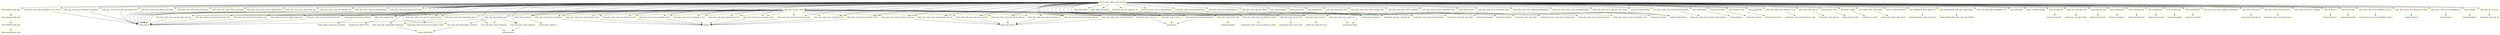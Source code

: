 digraph G {
  "INTF-IF_APS_COM_CSCN_ACCESS" [shape=box,color=yellow];
  "TTYP-/BOBF/T_FRW_KEY" [shape=box,color=yellow,URL="./TTYP_%23BOBF%23T_FRW_KEY.html"];
  "TABL-/BOBF/S_FRW_KEY" [shape=box,color=yellow,URL="./TABL_%23BOBF%23S_FRW_KEY.html"];
  "DTEL-/BOBF/CONF_KEY" [shape=box,color=yellow,URL="./DTEL_%23BOBF%23CONF_KEY.html"];
  "DOMA-/BOBF/CONF_KEY" [shape=box,color=yellow,URL="./DOMA_%23BOBF%23CONF_KEY.html"];
  "TABL-APS_COM_W_CSCN" [shape=box,color=yellow,URL="./TABL_APS_COM_W_CSCN.html"];
  "DTEL-APS_COM_CSCN_MONITOR_BY_HC" [shape=box,color=yellow,URL="./DTEL_APS_COM_CSCN_MONITOR_BY_HC.html"];
  "DOMA-XFELD" [shape=box,color=yellow,URL="./DOMA_XFELD.html"];
  "DTEL-ABAP_LANGUAGE_VERSION" [shape=box,color=yellow,URL="./DTEL_ABAP_LANGUAGE_VERSION.html"];
  "DOMA-ABAP_LANGUAGE_VERSION" [shape=box,color=yellow,URL="./DOMA_ABAP_LANGUAGE_VERSION.html"];
  "TABL-APS_IAM_ADMIN_DATA" [shape=box,color=yellow,URL="./TABL_APS_IAM_ADMIN_DATA.html"];
  "DTEL-APS_IAM_TIMESTAMP_CHANGED" [shape=box,color=yellow,URL="./DTEL_APS_IAM_TIMESTAMP_CHANGED.html"];
  "DOMA-TZNTSTMPS" [shape=box,color=yellow,URL="./DOMA_TZNTSTMPS.html"];
  "DTEL-APS_IAM_USER_CHANGED" [shape=box,color=yellow,URL="./DTEL_APS_IAM_USER_CHANGED.html"];
  "DOMA-BNAME" [shape=box,color=yellow,URL="./DOMA_BNAME.html"];
  "DTEL-APS_IAM_TIMESTAMP_CREATED" [shape=box,color=yellow,URL="./DTEL_APS_IAM_TIMESTAMP_CREATED.html"];
  "DTEL-APS_IAM_USER_CREATED" [shape=box,color=yellow,URL="./DTEL_APS_IAM_USER_CREATED.html"];
  "DTEL-APS_COM_CSCN_ALLOW_CREA_BY_KEY" [shape=box,color=yellow,URL="./DTEL_APS_COM_CSCN_ALLOW_CREA_BY_KEY.html"];
  "DTEL-APS_COM_CSCN_OB_OAUTH_ADV_CFG" [shape=box,color=yellow,URL="./DTEL_APS_COM_CSCN_OB_OAUTH_ADV_CFG.html"];
  "DTEL-APS_COM_CSCN_OB_OA_MULTI_CFG" [shape=box,color=yellow,URL="./DTEL_APS_COM_CSCN_OB_OA_MULTI_CFG.html"];
  "DTEL-OA2C_GRANTTYPE" [shape=box,color=yellow,URL="./DTEL_OA2C_GRANTTYPE.html"];
  "DOMA-OA2C_GRANTTYPE" [shape=box,color=yellow,URL="./DOMA_OA2C_GRANTTYPE.html"];
  "DTEL-APS_COM_CSCN_OAUTH_TARGET_PATH" [shape=box,color=yellow,URL="./DTEL_APS_COM_CSCN_OAUTH_TARGET_PATH.html"];
  "DOMA-APS_COM_CSCN_OAUTH_TARGET_PATH" [shape=box,color=yellow,URL="./DOMA_APS_COM_CSCN_OAUTH_TARGET_PATH.html"];
  "DTEL-OA2C_PROFILE" [shape=box,color=yellow,URL="./DTEL_OA2C_PROFILE.html"];
  "DOMA-OA2C_PROFILE" [shape=box,color=yellow,URL="./DOMA_OA2C_PROFILE.html"];
  "DTEL-APS_COM_CSCN_OB_OAUTH2_AUTH" [shape=box,color=yellow,URL="./DTEL_APS_COM_CSCN_OB_OAUTH2_AUTH.html"];
  "DOMA-X" [shape=box,color=yellow,URL="./DOMA_X.html"];
  "DTEL-APS_COM_CSCN_OB_OAUTH1_AUTH" [shape=box,color=yellow,URL="./DTEL_APS_COM_CSCN_OB_OAUTH1_AUTH.html"];
  "DTEL-APS_COM_CSCN_OB_X509_AUTH" [shape=box,color=yellow,URL="./DTEL_APS_COM_CSCN_OB_X509_AUTH.html"];
  "DTEL-APS_COM_CSCN_OB_BASIC_AUTH" [shape=box,color=yellow,URL="./DTEL_APS_COM_CSCN_OB_BASIC_AUTH.html"];
  "DTEL-APS_COM_CSCN_OB_NONE_AUTH" [shape=box,color=yellow,URL="./DTEL_APS_COM_CSCN_OB_NONE_AUTH.html"];
  "DTEL-APS_COM_CSCN_OB_ENCRYPT_PSE_ID" [shape=box,color=yellow,URL="./DTEL_APS_COM_CSCN_OB_ENCRYPT_PSE_ID.html"];
  "DOMA-SSF_PSE_ID" [shape=box,color=yellow,URL="./DOMA_SSF_PSE_ID.html"];
  "DTEL-APS_COM_CSCN_OB_SIGN_PSE_ID" [shape=box,color=yellow,URL="./DTEL_APS_COM_CSCN_OB_SIGN_PSE_ID.html"];
  "DTEL-APS_COM_CSCN_OB_TRUST_PSE_ID" [shape=box,color=yellow,URL="./DTEL_APS_COM_CSCN_OB_TRUST_PSE_ID.html"];
  "DTEL-APS_COM_CSCN_OB_AUTH_PSE_ID" [shape=box,color=yellow,URL="./DTEL_APS_COM_CSCN_OB_AUTH_PSE_ID.html"];
  "DTEL-APS_COM_CSCN_C_O" [shape=box,color=yellow,URL="./DTEL_APS_COM_CSCN_C_O.html"];
  "DOMA-FLAG" [shape=box,color=yellow,URL="./DOMA_FLAG.html"];
  "DTEL-APS_COM_CSCN_USR" [shape=box,color=yellow,URL="./DTEL_APS_COM_CSCN_USR.html"];
  "DOMA-XUBNAME" [shape=box,color=yellow,URL="./DOMA_XUBNAME.html"];
  "DTEL-APS_COM_CSCN_DBMS_USER_IND" [shape=box,color=yellow,URL="./DTEL_APS_COM_CSCN_DBMS_USER_IND.html"];
  "DTEL-APS_COM_CSCN_ROLE_ID" [shape=box,color=yellow,URL="./DTEL_APS_COM_CSCN_ROLE_ID.html"];
  "DOMA-AGR_NAME" [shape=box,color=yellow,URL="./DOMA_AGR_NAME.html"];
  "DTEL-APS_COM_CSCN_IB_NONE_AUTH" [shape=box,color=yellow,URL="./DTEL_APS_COM_CSCN_IB_NONE_AUTH.html"];
  "DTEL-APS_COM_CSCN_IB_OAUTH2_AUTH" [shape=box,color=yellow,URL="./DTEL_APS_COM_CSCN_IB_OAUTH2_AUTH.html"];
  "DTEL-APS_COM_CSCN_IB_X509_AUTH" [shape=box,color=yellow,URL="./DTEL_APS_COM_CSCN_IB_X509_AUTH.html"];
  "DTEL-APS_COM_CSCN_IB_BASIC_AUTH" [shape=box,color=yellow,URL="./DTEL_APS_COM_CSCN_IB_BASIC_AUTH.html"];
  "DTEL-APS_COM_CSCN_IB_ENCRYPT_PSE_ID" [shape=box,color=yellow,URL="./DTEL_APS_COM_CSCN_IB_ENCRYPT_PSE_ID.html"];
  "DTEL-APS_COM_CSCN_IB_SIGN_PSE_ID" [shape=box,color=yellow,URL="./DTEL_APS_COM_CSCN_IB_SIGN_PSE_ID.html"];
  "DTEL-APS_COM_CSCN_IB_TRUST_PSE_ID" [shape=box,color=yellow,URL="./DTEL_APS_COM_CSCN_IB_TRUST_PSE_ID.html"];
  "DTEL-APS_COM_CSCN_C_I" [shape=box,color=yellow,URL="./DTEL_APS_COM_CSCN_C_I.html"];
  "DTEL-APS_COM_CSCN_ALLOWED_CA_INST" [shape=box,color=yellow,URL="./DTEL_APS_COM_CSCN_ALLOWED_CA_INST.html"];
  "DOMA-APS_COM_CSCN_ALLOWED_CA_INST" [shape=box,color=yellow,URL="./DOMA_APS_COM_CSCN_ALLOWED_CA_INST.html"];
  "DTEL-APS_COM_CSCN_ALLOW_MULTI_INST" [shape=box,color=yellow,URL="./DTEL_APS_COM_CSCN_ALLOW_MULTI_INST.html"];
  "DTEL-APS_COM_CSCN_IS_UNIQUE" [shape=box,color=yellow,URL="./DTEL_APS_COM_CSCN_IS_UNIQUE.html"];
  "DTEL-APS_BC_SCOPE_DEPENDENT" [shape=box,color=yellow,URL="./DTEL_APS_BC_SCOPE_DEPENDENT.html"];
  "DTEL-APS_COM_CSCN_TYPE" [shape=box,color=yellow,URL="./DTEL_APS_COM_CSCN_TYPE.html"];
  "DOMA-APS_COM_CSCN_TYPE" [shape=box,color=yellow,URL="./DOMA_APS_COM_CSCN_TYPE.html"];
  "DTEL-APS_COM_CSCN_ID" [shape=box,color=yellow,URL="./DTEL_APS_COM_CSCN_ID.html"];
  "DOMA-APS_COM_CSCN_ID" [shape=box,color=yellow,URL="./DOMA_APS_COM_CSCN_ID.html"];
  "DTEL-ABAP_BOOLEAN" [shape=box,color=green,URL="./DTEL_ABAP_BOOLEAN.html"];
  "DOMA-ABAP_BOOLEAN" [shape=box,color=green,URL="./DOMA_ABAP_BOOLEAN.html"];
  "DTEL-APS_IAM_BU_CATALOG_ID" [shape=box,color=yellow,URL="./DTEL_APS_IAM_BU_CATALOG_ID.html"];
  "DOMA-APS_IAM_BU_CATALOG_ID" [shape=box,color=yellow,URL="./DOMA_APS_IAM_BU_CATALOG_ID.html"];
  "DTEL-APS_COM_CSCNO_DESCRIPTION" [shape=box,color=yellow,URL="./DTEL_APS_COM_CSCNO_DESCRIPTION.html"];
  "DOMA-APS_COM_CSCN_DESCRIPTION" [shape=box,color=yellow,URL="./DOMA_APS_COM_CSCN_DESCRIPTION.html"];
  "DTEL-APS_COM_OBS_URL_PATH" [shape=box,color=yellow,URL="./DTEL_APS_COM_OBS_URL_PATH.html"];
  "DOMA-APS_COM_OBS_URL_PATH" [shape=box,color=yellow,URL="./DOMA_APS_COM_OBS_URL_PATH.html"];
  "DTEL-PRX_R3NAME" [shape=box,color=yellow,URL="./DTEL_PRX_R3NAME.html"];
  "DOMA-PRX_R3NAME" [shape=box,color=yellow,URL="./DOMA_PRX_R3NAME.html"];
  "DTEL-EDI_IDOCTP" [shape=box,color=yellow,URL="./DTEL_EDI_IDOCTP.html"];
  "DOMA-EDI_IDOCTP" [shape=box,color=yellow,URL="./DOMA_EDI_IDOCTP.html"];
  "DTEL-APS_COM_OBS_TYPE" [shape=box,color=yellow,URL="./DTEL_APS_COM_OBS_TYPE.html"];
  "DOMA-APS_COM_OBS_TYPE" [shape=box,color=yellow,URL="./DOMA_APS_COM_OBS_TYPE.html"];
  "DTEL-APS_COM_CSCN_HTTP_COMPR_REPLY" [shape=box,color=yellow,URL="./DTEL_APS_COM_CSCN_HTTP_COMPR_REPLY.html"];
  "DTEL-APS_COM_CSCN_HTTP_COMPR_REQ" [shape=box,color=yellow,URL="./DTEL_APS_COM_CSCN_HTTP_COMPR_REQ.html"];
  "DOMA-APS_COM_CSCN_HTTP_COMPR_REQ" [shape=box,color=yellow,URL="./DOMA_APS_COM_CSCN_HTTP_COMPR_REQ.html"];
  "DTEL-APS_COM_CSCN_HTTP_VERSION" [shape=box,color=yellow,URL="./DTEL_APS_COM_CSCN_HTTP_VERSION.html"];
  "DOMA-APS_COM_CSCN_HTTP_VERSION" [shape=box,color=yellow,URL="./DOMA_APS_COM_CSCN_HTTP_VERSION.html"];
  "DTEL-APS_COM_CSCN_IDOC_ENH_SEG" [shape=box,color=yellow,URL="./DTEL_APS_COM_CSCN_IDOC_ENH_SEG.html"];
  "DTEL-APS_COM_SC_IDOC_CONTENT_TYPE" [shape=box,color=yellow,URL="./DTEL_APS_COM_SC_IDOC_CONTENT_TYPE.html"];
  "DOMA-APS_COM_SC_IDOC_CONTENT_TYPE" [shape=box,color=yellow,URL="./DOMA_APS_COM_SC_IDOC_CONTENT_TYPE.html"];
  "DTEL-EDIPEVCODA" [shape=box,color=yellow,URL="./DTEL_EDIPEVCODA.html"];
  "DOMA-EDI_EVCODA" [shape=box,color=yellow,URL="./DOMA_EDI_EVCODA.html"];
  "DTEL-APS_COM_CSCN_USES_CHANGEPOINTR" [shape=box,color=yellow,URL="./DTEL_APS_COM_CSCN_USES_CHANGEPOINTR.html"];
  "DOMA-XSDBOOLEAN" [shape=box,color=green,URL="./DOMA_XSDBOOLEAN.html"];
  "DTEL-EDI_REGELNAME" [shape=box,color=yellow,URL="./DTEL_EDI_REGELNAME.html"];
  "DTEL-APS_COM_CSCN_QUEUE_PROCESSING" [shape=box,color=yellow,URL="./DTEL_APS_COM_CSCN_QUEUE_PROCESSING.html"];
  "DOMA-APS_COM_CSCN_QUEUE_PROCESSING" [shape=box,color=yellow,URL="./DOMA_APS_COM_CSCN_QUEUE_PROCESSING.html"];
  "DTEL-EDIPPCKSIZ" [shape=box,color=yellow,URL="./DTEL_EDIPPCKSIZ.html"];
  "DOMA-NUMC04" [shape=box,color=yellow,URL="./DOMA_NUMC04.html"];
  "DTEL-EDI_PORTYP" [shape=box,color=yellow,URL="./DTEL_EDI_PORTYP.html"];
  "DOMA-EDI_PORTYP" [shape=box,color=yellow,URL="./DOMA_EDI_PORTYP.html"];
  "DTEL-EDIPOUTMOD" [shape=box,color=yellow,URL="./DTEL_EDIPOUTMOD.html"];
  "DOMA-EDI_OUTMOD" [shape=box,color=yellow,URL="./DOMA_EDI_OUTMOD.html"];
  "DTEL-EDIPIDOCTP" [shape=box,color=yellow,URL="./DTEL_EDIPIDOCTP.html"];
  "DTEL-APS_COM_CSCN_USE_DFL_LOG_PORT" [shape=box,color=yellow,URL="./DTEL_APS_COM_CSCN_USE_DFL_LOG_PORT.html"];
  "DTEL-JR_JDNAME" [shape=box,color=yellow,URL="./DTEL_JR_JDNAME.html"];
  "DTEL-APS_COM_CSCN_OB_VIRTUAL_SIF" [shape=box,color=yellow,URL="./DTEL_APS_COM_CSCN_OB_VIRTUAL_SIF.html"];
  "DTEL-APS_COM_CSCN_DEFAULT_URL" [shape=box,color=yellow,URL="./DTEL_APS_COM_CSCN_DEFAULT_URL.html"];
  "DOMA-APS_COM_CSCN_DEFAULT_URL" [shape=box,color=yellow,URL="./DOMA_APS_COM_CSCN_DEFAULT_URL.html"];
  "DTEL-APS_COM_CSCN_SUPPORTS_PING" [shape=box,color=yellow,URL="./DTEL_APS_COM_CSCN_SUPPORTS_PING.html"];
  "DTEL-APS_COM_CSCN_OB_MANDATORY" [shape=box,color=yellow,URL="./DTEL_APS_COM_CSCN_OB_MANDATORY.html"];
  "DTEL-APS_COM_OBS_ID" [shape=box,color=yellow,URL="./DTEL_APS_COM_OBS_ID.html"];
  "DOMA-APS_COM_OBS_ID" [shape=box,color=yellow,URL="./DOMA_APS_COM_OBS_ID.html"];
  "DTEL-APS_COM_CSCNI_DESCRIPTION" [shape=box,color=yellow,URL="./DTEL_APS_COM_CSCNI_DESCRIPTION.html"];
  "DTEL-APS_COM_SRV_PUBLISH_API_HUB" [shape=box,color=yellow,URL="./DTEL_APS_COM_SRV_PUBLISH_API_HUB.html"];
  "DTEL-APS_COM_SRV_RELEASED_CUST_CSCN" [shape=box,color=yellow,URL="./DTEL_APS_COM_SRV_RELEASED_CUST_CSCN.html"];
  "DTEL-SBO_BO_TYPE" [shape=box,color=yellow,URL="./DTEL_SBO_BO_TYPE.html"];
  "DOMA-SBO_BO_TYPE" [shape=box,color=yellow,URL="./DOMA_SBO_BO_TYPE.html"];
  "DTEL-SQL1_NAME" [shape=box,color=yellow,URL="./DTEL_SQL1_NAME.html"];
  "DOMA-SQL1_NAME" [shape=box,color=yellow,URL="./DOMA_SQL1_NAME.html"];
  "DTEL-SADT_SRVC_GRP_NAME" [shape=box,color=yellow,URL="./DTEL_SADT_SRVC_GRP_NAME.html"];
  "DOMA-SADT_SRVC_GRP_NAME" [shape=box,color=yellow,URL="./DOMA_SADT_SRVC_GRP_NAME.html"];
  "DTEL-UCONHTTPSERVID" [shape=box,color=yellow,URL="./DTEL_UCONHTTPSERVID.html"];
  "DTEL-/IWBEP/V4_MED_GROUP_ID" [shape=box,color=yellow,URL="./DTEL_%23IWBEP%23V4_MED_GROUP_ID.html"];
  "DOMA-/IWBEP/V4_MED_GROUP_ID" [shape=box,color=yellow,URL="./DOMA_%23IWBEP%23V4_MED_GROUP_ID.html"];
  "DTEL-/IWFND/MED_MDL_SRG_IDENTIFIER" [shape=box,color=yellow,URL="./DTEL_%23IWFND%23MED_MDL_SRG_IDENTIFIER.html"];
  "DOMA-/IWFND/MED_MDL_SRG_IDENTIFIER" [shape=box,color=yellow,URL="./DOMA_%23IWFND%23MED_MDL_SRG_IDENTIFIER.html"];
  "DTEL-SRT_REGISTRY_OPERATION_INT" [shape=box,color=yellow,URL="./DTEL_SRT_REGISTRY_OPERATION_INT.html"];
  "DTEL-VEPNAME" [shape=box,color=yellow,URL="./DTEL_VEPNAME.html"];
  "DTEL-UCONRFCSERVID" [shape=box,color=yellow,URL="./DTEL_UCONRFCSERVID.html"];
  "DTEL-ICFURLSTR" [shape=box,color=yellow,URL="./DTEL_ICFURLSTR.html"];
  "DOMA-ICFURLSTR" [shape=box,color=yellow,URL="./DOMA_ICFURLSTR.html"];
  "DTEL-APS_COM_IBS_TYPE" [shape=box,color=yellow,URL="./DTEL_APS_COM_IBS_TYPE.html"];
  "DOMA-APS_COM_IBS_TYPE" [shape=box,color=yellow,URL="./DOMA_APS_COM_IBS_TYPE.html"];
  "DTEL-APS_COM_CSCN_TRIGGER_IMMEDIATE" [shape=box,color=yellow,URL="./DTEL_APS_COM_CSCN_TRIGGER_IMMEDIATE.html"];
  "DTEL-EDIPEVCODE" [shape=box,color=yellow,URL="./DTEL_EDIPEVCODE.html"];
  "DOMA-EDI_EVCODE" [shape=box,color=yellow,URL="./DOMA_EDI_EVCODE.html"];
  "DTEL-EDIPMESFCT" [shape=box,color=yellow,URL="./DTEL_EDIPMESFCT.html"];
  "DOMA-EDI_MESFCT" [shape=box,color=yellow,URL="./DOMA_EDI_MESFCT.html"];
  "DTEL-EDIPMESCOD" [shape=box,color=yellow,URL="./DTEL_EDIPMESCOD.html"];
  "DOMA-EDI_MESCOD" [shape=box,color=yellow,URL="./DOMA_EDI_MESCOD.html"];
  "DTEL-EDIPMESTYP" [shape=box,color=yellow,URL="./DTEL_EDIPMESTYP.html"];
  "DOMA-EDI_MESTYP" [shape=box,color=yellow,URL="./DOMA_EDI_MESTYP.html"];
  "DTEL-EDIPRCVPFC" [shape=box,color=yellow,URL="./DTEL_EDIPRCVPFC.html"];
  "DOMA-EDI_PARVW" [shape=box,color=yellow,URL="./DOMA_EDI_PARVW.html"];
  "DTEL-EDIPPARTYP" [shape=box,color=yellow,URL="./DTEL_EDIPPARTYP.html"];
  "DOMA-EDI_RCVPRT" [shape=box,color=yellow,URL="./DOMA_EDI_RCVPRT.html"];
  "DTEL-APS_COM_CSCN_SERVICE_INTERFACE" [shape=box,color=yellow,URL="./DTEL_APS_COM_CSCN_SERVICE_INTERFACE.html"];
  "DTEL-APS_COM_CSCN_SERVICE_IS_HIDDEN" [shape=box,color=yellow,URL="./DTEL_APS_COM_CSCN_SERVICE_IS_HIDDEN.html"];
  "DTEL-APS_COM_IBS_ID" [shape=box,color=yellow,URL="./DTEL_APS_COM_IBS_ID.html"];
  "DOMA-APS_COM_IBS_ID" [shape=box,color=yellow,URL="./DOMA_APS_COM_IBS_ID.html"];
  "DTEL-APS_COM_CSCN_PROTOCOL" [shape=box,color=yellow,URL="./DTEL_APS_COM_CSCN_PROTOCOL.html"];
  "DOMA-APS_COM_CSCN_PROTOCOL" [shape=box,color=yellow,URL="./DOMA_APS_COM_CSCN_PROTOCOL.html"];
  "DTEL-APS_COM_CSCN_NUMBER" [shape=box,color=yellow,URL="./DTEL_APS_COM_CSCN_NUMBER.html"];
  "DTEL-APS_COM_CSCN_PRP_HAS_VALUE_HLP" [shape=box,color=yellow,URL="./DTEL_APS_COM_CSCN_PRP_HAS_VALUE_HLP.html"];
  "DTEL-APS_COM_CSCN_PRP_IS_MULTIPLE" [shape=box,color=yellow,URL="./DTEL_APS_COM_CSCN_PRP_IS_MULTIPLE.html"];
  "DTEL-APS_COM_CSCN_PRP_IS_HIDDEN" [shape=box,color=yellow,URL="./DTEL_APS_COM_CSCN_PRP_IS_HIDDEN.html"];
  "DTEL-APS_COM_CSCN_PRP_IS_SECURE" [shape=box,color=yellow,URL="./DTEL_APS_COM_CSCN_PRP_IS_SECURE.html"];
  "DTEL-SCRTEXT_L" [shape=box,color=yellow,URL="./DTEL_SCRTEXT_L.html"];
  "DOMA-SCRTEXT_L" [shape=box,color=yellow,URL="./DOMA_SCRTEXT_L.html"];
  "DTEL-ROLLNAME" [shape=box,color=yellow,URL="./DTEL_ROLLNAME.html"];
  "DOMA-ROLLNAME" [shape=box,color=yellow,URL="./DOMA_ROLLNAME.html"];
  "DTEL-APS_COM_CSCN_PROPERTY_VALUE" [shape=box,color=yellow,URL="./DTEL_APS_COM_CSCN_PROPERTY_VALUE.html"];
  "DOMA-APS_COM_CSCN_PROPERTY_VALUE" [shape=box,color=yellow,URL="./DOMA_APS_COM_CSCN_PROPERTY_VALUE.html"];
  "DTEL-APS_COM_CSCN_PROPERTY_NAME" [shape=box,color=yellow,URL="./DTEL_APS_COM_CSCN_PROPERTY_NAME.html"];
  "DOMA-CHAR30" [shape=box,color=green,URL="./DOMA_CHAR30.html"];
  "DTEL-APS_COM_CSCN_PROPERTY_ID" [shape=box,color=yellow,URL="./DTEL_APS_COM_CSCN_PROPERTY_ID.html"];
  "DOMA-NUMC4" [shape=box,color=yellow,URL="./DOMA_NUMC4.html"];
  "DTEL-APS_COM_CSCN_DESCRIPTION" [shape=box,color=yellow,URL="./DTEL_APS_COM_CSCN_DESCRIPTION.html"];
  "DTEL-SSFAPPL" [shape=box,color=yellow,URL="./DTEL_SSFAPPL.html"];
  "DOMA-SSFAPPLD" [shape=box,color=yellow,URL="./DOMA_SSFAPPLD.html"];
  "DTEL-APS_SEC_PSE_ID" [shape=box,color=yellow,URL="./DTEL_APS_SEC_PSE_ID.html"];
  "DOMA-APS_SEC_PSE_ID" [shape=box,color=yellow,URL="./DOMA_APS_SEC_PSE_ID.html"];
  "DTEL-AGR_NAME" [shape=box,color=yellow,URL="./DTEL_AGR_NAME.html"];
  "INTF-IF_APS_COM_CSCN_ACCESS" -> "DTEL-AGR_NAME";
  "INTF-IF_APS_COM_CSCN_ACCESS" -> "DTEL-APS_COM_CSCN_ID";
  "INTF-IF_APS_COM_CSCN_ACCESS" -> "DTEL-APS_SEC_PSE_ID";
  "INTF-IF_APS_COM_CSCN_ACCESS" -> "DTEL-SSFAPPL";
  "INTF-IF_APS_COM_CSCN_ACCESS" -> "DTEL-APS_COM_CSCN_TYPE";
  "INTF-IF_APS_COM_CSCN_ACCESS" -> "DTEL-APS_BC_SCOPE_DEPENDENT";
  "INTF-IF_APS_COM_CSCN_ACCESS" -> "DTEL-APS_COM_CSCN_IS_UNIQUE";
  "INTF-IF_APS_COM_CSCN_ACCESS" -> "DTEL-APS_COM_CSCN_ALLOW_MULTI_INST";
  "INTF-IF_APS_COM_CSCN_ACCESS" -> "DTEL-APS_COM_CSCN_ALLOWED_CA_INST";
  "INTF-IF_APS_COM_CSCN_ACCESS" -> "DTEL-APS_COM_CSCN_C_I";
  "INTF-IF_APS_COM_CSCN_ACCESS" -> "DTEL-APS_COM_CSCN_IB_TRUST_PSE_ID";
  "INTF-IF_APS_COM_CSCN_ACCESS" -> "DTEL-APS_COM_CSCN_IB_SIGN_PSE_ID";
  "INTF-IF_APS_COM_CSCN_ACCESS" -> "DTEL-APS_COM_CSCN_IB_ENCRYPT_PSE_ID";
  "INTF-IF_APS_COM_CSCN_ACCESS" -> "DTEL-APS_COM_CSCN_IB_NONE_AUTH";
  "INTF-IF_APS_COM_CSCN_ACCESS" -> "DTEL-APS_COM_CSCN_IB_BASIC_AUTH";
  "INTF-IF_APS_COM_CSCN_ACCESS" -> "DTEL-APS_COM_CSCN_IB_X509_AUTH";
  "INTF-IF_APS_COM_CSCN_ACCESS" -> "DTEL-APS_COM_CSCN_IB_OAUTH2_AUTH";
  "INTF-IF_APS_COM_CSCN_ACCESS" -> "DTEL-APS_COM_CSCN_ROLE_ID";
  "INTF-IF_APS_COM_CSCN_ACCESS" -> "DTEL-APS_COM_CSCN_DBMS_USER_IND";
  "INTF-IF_APS_COM_CSCN_ACCESS" -> "DTEL-APS_COM_CSCN_USR";
  "INTF-IF_APS_COM_CSCN_ACCESS" -> "DTEL-APS_COM_CSCN_C_O";
  "INTF-IF_APS_COM_CSCN_ACCESS" -> "DTEL-APS_COM_CSCN_OB_AUTH_PSE_ID";
  "INTF-IF_APS_COM_CSCN_ACCESS" -> "DTEL-APS_COM_CSCN_OB_TRUST_PSE_ID";
  "INTF-IF_APS_COM_CSCN_ACCESS" -> "DTEL-APS_COM_CSCN_OB_SIGN_PSE_ID";
  "INTF-IF_APS_COM_CSCN_ACCESS" -> "DTEL-APS_COM_CSCN_OB_ENCRYPT_PSE_ID";
  "INTF-IF_APS_COM_CSCN_ACCESS" -> "DTEL-APS_COM_CSCN_OB_NONE_AUTH";
  "INTF-IF_APS_COM_CSCN_ACCESS" -> "DTEL-APS_COM_CSCN_OB_BASIC_AUTH";
  "INTF-IF_APS_COM_CSCN_ACCESS" -> "DTEL-APS_COM_CSCN_OB_X509_AUTH";
  "INTF-IF_APS_COM_CSCN_ACCESS" -> "DTEL-APS_COM_CSCN_OB_OAUTH1_AUTH";
  "INTF-IF_APS_COM_CSCN_ACCESS" -> "DTEL-APS_COM_CSCN_OB_OAUTH2_AUTH";
  "INTF-IF_APS_COM_CSCN_ACCESS" -> "DTEL-OA2C_PROFILE";
  "INTF-IF_APS_COM_CSCN_ACCESS" -> "DTEL-APS_COM_CSCN_OAUTH_TARGET_PATH";
  "INTF-IF_APS_COM_CSCN_ACCESS" -> "DTEL-OA2C_GRANTTYPE";
  "INTF-IF_APS_COM_CSCN_ACCESS" -> "DTEL-APS_COM_CSCN_OB_OA_MULTI_CFG";
  "INTF-IF_APS_COM_CSCN_ACCESS" -> "DTEL-APS_COM_CSCN_OB_OAUTH_ADV_CFG";
  "INTF-IF_APS_COM_CSCN_ACCESS" -> "DTEL-APS_COM_CSCN_ALLOW_CREA_BY_KEY";
  "INTF-IF_APS_COM_CSCN_ACCESS" -> "DTEL-APS_COM_CSCN_DESCRIPTION";
  "INTF-IF_APS_COM_CSCN_ACCESS" -> "DTEL-APS_IAM_USER_CREATED";
  "INTF-IF_APS_COM_CSCN_ACCESS" -> "DTEL-APS_IAM_TIMESTAMP_CREATED";
  "INTF-IF_APS_COM_CSCN_ACCESS" -> "DTEL-APS_IAM_USER_CHANGED";
  "INTF-IF_APS_COM_CSCN_ACCESS" -> "DTEL-APS_IAM_TIMESTAMP_CHANGED";
  "INTF-IF_APS_COM_CSCN_ACCESS" -> "DTEL-ABAP_LANGUAGE_VERSION";
  "INTF-IF_APS_COM_CSCN_ACCESS" -> "DTEL-APS_COM_CSCN_PROPERTY_ID";
  "INTF-IF_APS_COM_CSCN_ACCESS" -> "DTEL-APS_COM_CSCN_PROPERTY_NAME";
  "INTF-IF_APS_COM_CSCN_ACCESS" -> "DTEL-APS_COM_CSCN_PROPERTY_VALUE";
  "INTF-IF_APS_COM_CSCN_ACCESS" -> "DTEL-ROLLNAME";
  "INTF-IF_APS_COM_CSCN_ACCESS" -> "DTEL-SCRTEXT_L";
  "INTF-IF_APS_COM_CSCN_ACCESS" -> "DTEL-APS_COM_CSCN_PRP_IS_SECURE";
  "INTF-IF_APS_COM_CSCN_ACCESS" -> "DTEL-APS_COM_CSCN_PRP_IS_HIDDEN";
  "INTF-IF_APS_COM_CSCN_ACCESS" -> "DTEL-APS_COM_CSCN_PRP_IS_MULTIPLE";
  "INTF-IF_APS_COM_CSCN_ACCESS" -> "DTEL-APS_COM_CSCN_PRP_HAS_VALUE_HLP";
  "INTF-IF_APS_COM_CSCN_ACCESS" -> "DTEL-APS_COM_CSCN_NUMBER";
  "INTF-IF_APS_COM_CSCN_ACCESS" -> "DTEL-APS_COM_CSCN_PROTOCOL";
  "INTF-IF_APS_COM_CSCN_ACCESS" -> "DTEL-APS_COM_IBS_ID";
  "INTF-IF_APS_COM_CSCN_ACCESS" -> "DTEL-APS_COM_CSCN_SERVICE_IS_HIDDEN";
  "INTF-IF_APS_COM_CSCN_ACCESS" -> "DTEL-APS_COM_CSCN_SERVICE_INTERFACE";
  "INTF-IF_APS_COM_CSCN_ACCESS" -> "DTEL-EDIPPARTYP";
  "INTF-IF_APS_COM_CSCN_ACCESS" -> "DTEL-EDIPRCVPFC";
  "INTF-IF_APS_COM_CSCN_ACCESS" -> "DTEL-EDIPMESTYP";
  "INTF-IF_APS_COM_CSCN_ACCESS" -> "DTEL-EDIPMESCOD";
  "INTF-IF_APS_COM_CSCN_ACCESS" -> "DTEL-EDIPMESFCT";
  "INTF-IF_APS_COM_CSCN_ACCESS" -> "DTEL-EDIPEVCODE";
  "INTF-IF_APS_COM_CSCN_ACCESS" -> "DTEL-APS_COM_CSCN_TRIGGER_IMMEDIATE";
  "INTF-IF_APS_COM_CSCN_ACCESS" -> "DTEL-APS_COM_IBS_TYPE";
  "INTF-IF_APS_COM_CSCN_ACCESS" -> "DTEL-ICFURLSTR";
  "INTF-IF_APS_COM_CSCN_ACCESS" -> "DTEL-UCONRFCSERVID";
  "INTF-IF_APS_COM_CSCN_ACCESS" -> "DTEL-VEPNAME";
  "INTF-IF_APS_COM_CSCN_ACCESS" -> "DTEL-SRT_REGISTRY_OPERATION_INT";
  "INTF-IF_APS_COM_CSCN_ACCESS" -> "DTEL-/IWFND/MED_MDL_SRG_IDENTIFIER";
  "INTF-IF_APS_COM_CSCN_ACCESS" -> "DTEL-/IWBEP/V4_MED_GROUP_ID";
  "INTF-IF_APS_COM_CSCN_ACCESS" -> "DTEL-UCONHTTPSERVID";
  "INTF-IF_APS_COM_CSCN_ACCESS" -> "DTEL-SADT_SRVC_GRP_NAME";
  "INTF-IF_APS_COM_CSCN_ACCESS" -> "DTEL-SQL1_NAME";
  "INTF-IF_APS_COM_CSCN_ACCESS" -> "DTEL-SBO_BO_TYPE";
  "INTF-IF_APS_COM_CSCN_ACCESS" -> "DTEL-APS_COM_SRV_RELEASED_CUST_CSCN";
  "INTF-IF_APS_COM_CSCN_ACCESS" -> "DTEL-APS_COM_SRV_PUBLISH_API_HUB";
  "INTF-IF_APS_COM_CSCN_ACCESS" -> "DTEL-APS_COM_CSCNI_DESCRIPTION";
  "INTF-IF_APS_COM_CSCN_ACCESS" -> "DTEL-APS_COM_OBS_ID";
  "INTF-IF_APS_COM_CSCN_ACCESS" -> "DTEL-APS_COM_CSCN_OB_MANDATORY";
  "INTF-IF_APS_COM_CSCN_ACCESS" -> "DTEL-APS_COM_CSCN_SUPPORTS_PING";
  "INTF-IF_APS_COM_CSCN_ACCESS" -> "DTEL-APS_COM_CSCN_DEFAULT_URL";
  "INTF-IF_APS_COM_CSCN_ACCESS" -> "DTEL-APS_COM_CSCN_OB_VIRTUAL_SIF";
  "INTF-IF_APS_COM_CSCN_ACCESS" -> "DTEL-JR_JDNAME";
  "INTF-IF_APS_COM_CSCN_ACCESS" -> "DTEL-APS_COM_CSCN_USE_DFL_LOG_PORT";
  "INTF-IF_APS_COM_CSCN_ACCESS" -> "DTEL-EDIPIDOCTP";
  "INTF-IF_APS_COM_CSCN_ACCESS" -> "DTEL-EDIPOUTMOD";
  "INTF-IF_APS_COM_CSCN_ACCESS" -> "DTEL-EDI_PORTYP";
  "INTF-IF_APS_COM_CSCN_ACCESS" -> "DTEL-EDIPPCKSIZ";
  "INTF-IF_APS_COM_CSCN_ACCESS" -> "DTEL-APS_COM_CSCN_QUEUE_PROCESSING";
  "INTF-IF_APS_COM_CSCN_ACCESS" -> "DTEL-EDI_REGELNAME";
  "INTF-IF_APS_COM_CSCN_ACCESS" -> "DTEL-APS_COM_CSCN_USES_CHANGEPOINTR";
  "INTF-IF_APS_COM_CSCN_ACCESS" -> "DTEL-EDIPEVCODA";
  "INTF-IF_APS_COM_CSCN_ACCESS" -> "DTEL-APS_COM_SC_IDOC_CONTENT_TYPE";
  "INTF-IF_APS_COM_CSCN_ACCESS" -> "DTEL-APS_COM_CSCN_IDOC_ENH_SEG";
  "INTF-IF_APS_COM_CSCN_ACCESS" -> "DTEL-APS_COM_CSCN_HTTP_VERSION";
  "INTF-IF_APS_COM_CSCN_ACCESS" -> "DTEL-APS_COM_CSCN_HTTP_COMPR_REQ";
  "INTF-IF_APS_COM_CSCN_ACCESS" -> "DTEL-APS_COM_CSCN_HTTP_COMPR_REPLY";
  "INTF-IF_APS_COM_CSCN_ACCESS" -> "DTEL-APS_COM_OBS_TYPE";
  "INTF-IF_APS_COM_CSCN_ACCESS" -> "DTEL-EDI_IDOCTP";
  "INTF-IF_APS_COM_CSCN_ACCESS" -> "DTEL-PRX_R3NAME";
  "INTF-IF_APS_COM_CSCN_ACCESS" -> "DTEL-APS_COM_OBS_URL_PATH";
  "INTF-IF_APS_COM_CSCN_ACCESS" -> "DTEL-APS_COM_CSCNO_DESCRIPTION";
  "INTF-IF_APS_COM_CSCN_ACCESS" -> "DTEL-APS_IAM_BU_CATALOG_ID";
  "INTF-IF_APS_COM_CSCN_ACCESS" -> "DTEL-ABAP_BOOLEAN";
  "INTF-IF_APS_COM_CSCN_ACCESS" -> "TABL-APS_COM_W_CSCN";
  "INTF-IF_APS_COM_CSCN_ACCESS" -> "TTYP-/BOBF/T_FRW_KEY";
  "TTYP-/BOBF/T_FRW_KEY" -> "TABL-/BOBF/S_FRW_KEY";
  "TABL-/BOBF/S_FRW_KEY" -> "DTEL-/BOBF/CONF_KEY";
  "DTEL-/BOBF/CONF_KEY" -> "DOMA-/BOBF/CONF_KEY";
  "TABL-APS_COM_W_CSCN" -> "DTEL-APS_COM_CSCN_ID";
  "TABL-APS_COM_W_CSCN" -> "DTEL-APS_COM_CSCN_TYPE";
  "TABL-APS_COM_W_CSCN" -> "DTEL-APS_BC_SCOPE_DEPENDENT";
  "TABL-APS_COM_W_CSCN" -> "DTEL-APS_COM_CSCN_IS_UNIQUE";
  "TABL-APS_COM_W_CSCN" -> "DTEL-APS_COM_CSCN_ALLOW_MULTI_INST";
  "TABL-APS_COM_W_CSCN" -> "DTEL-APS_COM_CSCN_ALLOWED_CA_INST";
  "TABL-APS_COM_W_CSCN" -> "DTEL-APS_COM_CSCN_C_I";
  "TABL-APS_COM_W_CSCN" -> "DTEL-APS_COM_CSCN_IB_TRUST_PSE_ID";
  "TABL-APS_COM_W_CSCN" -> "DTEL-APS_COM_CSCN_IB_SIGN_PSE_ID";
  "TABL-APS_COM_W_CSCN" -> "DTEL-APS_COM_CSCN_IB_ENCRYPT_PSE_ID";
  "TABL-APS_COM_W_CSCN" -> "DTEL-APS_COM_CSCN_IB_BASIC_AUTH";
  "TABL-APS_COM_W_CSCN" -> "DTEL-APS_COM_CSCN_IB_X509_AUTH";
  "TABL-APS_COM_W_CSCN" -> "DTEL-APS_COM_CSCN_IB_OAUTH2_AUTH";
  "TABL-APS_COM_W_CSCN" -> "DTEL-APS_COM_CSCN_IB_NONE_AUTH";
  "TABL-APS_COM_W_CSCN" -> "DTEL-APS_COM_CSCN_ROLE_ID";
  "TABL-APS_COM_W_CSCN" -> "DTEL-APS_COM_CSCN_DBMS_USER_IND";
  "TABL-APS_COM_W_CSCN" -> "DTEL-APS_COM_CSCN_USR";
  "TABL-APS_COM_W_CSCN" -> "DTEL-APS_COM_CSCN_C_O";
  "TABL-APS_COM_W_CSCN" -> "DTEL-APS_COM_CSCN_OB_AUTH_PSE_ID";
  "TABL-APS_COM_W_CSCN" -> "DTEL-APS_COM_CSCN_OB_TRUST_PSE_ID";
  "TABL-APS_COM_W_CSCN" -> "DTEL-APS_COM_CSCN_OB_SIGN_PSE_ID";
  "TABL-APS_COM_W_CSCN" -> "DTEL-APS_COM_CSCN_OB_ENCRYPT_PSE_ID";
  "TABL-APS_COM_W_CSCN" -> "DTEL-APS_COM_CSCN_OB_NONE_AUTH";
  "TABL-APS_COM_W_CSCN" -> "DTEL-APS_COM_CSCN_OB_BASIC_AUTH";
  "TABL-APS_COM_W_CSCN" -> "DTEL-APS_COM_CSCN_OB_X509_AUTH";
  "TABL-APS_COM_W_CSCN" -> "DTEL-APS_COM_CSCN_OB_OAUTH1_AUTH";
  "TABL-APS_COM_W_CSCN" -> "DTEL-APS_COM_CSCN_OB_OAUTH2_AUTH";
  "TABL-APS_COM_W_CSCN" -> "DTEL-OA2C_PROFILE";
  "TABL-APS_COM_W_CSCN" -> "DTEL-APS_COM_CSCN_OAUTH_TARGET_PATH";
  "TABL-APS_COM_W_CSCN" -> "DTEL-OA2C_GRANTTYPE";
  "TABL-APS_COM_W_CSCN" -> "DTEL-APS_COM_CSCN_OB_OA_MULTI_CFG";
  "TABL-APS_COM_W_CSCN" -> "DTEL-APS_COM_CSCN_OB_OAUTH_ADV_CFG";
  "TABL-APS_COM_W_CSCN" -> "DTEL-APS_COM_CSCN_ALLOW_CREA_BY_KEY";
  "TABL-APS_COM_W_CSCN" -> "TABL-APS_IAM_ADMIN_DATA";
  "TABL-APS_COM_W_CSCN" -> "DTEL-ABAP_LANGUAGE_VERSION";
  "TABL-APS_COM_W_CSCN" -> "DTEL-APS_COM_CSCN_MONITOR_BY_HC";
  "DTEL-APS_COM_CSCN_MONITOR_BY_HC" -> "DOMA-XFELD";
  "DTEL-ABAP_LANGUAGE_VERSION" -> "DOMA-ABAP_LANGUAGE_VERSION";
  "TABL-APS_IAM_ADMIN_DATA" -> "DTEL-APS_IAM_USER_CREATED";
  "TABL-APS_IAM_ADMIN_DATA" -> "DTEL-APS_IAM_TIMESTAMP_CREATED";
  "TABL-APS_IAM_ADMIN_DATA" -> "DTEL-APS_IAM_USER_CHANGED";
  "TABL-APS_IAM_ADMIN_DATA" -> "DTEL-APS_IAM_TIMESTAMP_CHANGED";
  "DTEL-APS_IAM_TIMESTAMP_CHANGED" -> "DOMA-TZNTSTMPS";
  "DTEL-APS_IAM_USER_CHANGED" -> "DOMA-BNAME";
  "DTEL-APS_IAM_TIMESTAMP_CREATED" -> "DOMA-TZNTSTMPS";
  "DTEL-APS_IAM_USER_CREATED" -> "DOMA-BNAME";
  "DTEL-APS_COM_CSCN_ALLOW_CREA_BY_KEY" -> "DOMA-XFELD";
  "DTEL-APS_COM_CSCN_OB_OAUTH_ADV_CFG" -> "DOMA-XFELD";
  "DTEL-APS_COM_CSCN_OB_OA_MULTI_CFG" -> "DOMA-XFELD";
  "DTEL-OA2C_GRANTTYPE" -> "DOMA-OA2C_GRANTTYPE";
  "DTEL-APS_COM_CSCN_OAUTH_TARGET_PATH" -> "DOMA-APS_COM_CSCN_OAUTH_TARGET_PATH";
  "DTEL-OA2C_PROFILE" -> "DOMA-OA2C_PROFILE";
  "DTEL-APS_COM_CSCN_OB_OAUTH2_AUTH" -> "DOMA-X";
  "DTEL-APS_COM_CSCN_OB_OAUTH1_AUTH" -> "DOMA-X";
  "DTEL-APS_COM_CSCN_OB_X509_AUTH" -> "DOMA-X";
  "DTEL-APS_COM_CSCN_OB_BASIC_AUTH" -> "DOMA-X";
  "DTEL-APS_COM_CSCN_OB_NONE_AUTH" -> "DOMA-X";
  "DTEL-APS_COM_CSCN_OB_ENCRYPT_PSE_ID" -> "DOMA-SSF_PSE_ID";
  "DTEL-APS_COM_CSCN_OB_SIGN_PSE_ID" -> "DOMA-SSF_PSE_ID";
  "DTEL-APS_COM_CSCN_OB_TRUST_PSE_ID" -> "DOMA-SSF_PSE_ID";
  "DTEL-APS_COM_CSCN_OB_AUTH_PSE_ID" -> "DOMA-SSF_PSE_ID";
  "DTEL-APS_COM_CSCN_C_O" -> "DOMA-FLAG";
  "DTEL-APS_COM_CSCN_USR" -> "DOMA-XUBNAME";
  "DTEL-APS_COM_CSCN_DBMS_USER_IND" -> "DOMA-XFELD";
  "DTEL-APS_COM_CSCN_ROLE_ID" -> "DOMA-AGR_NAME";
  "DTEL-APS_COM_CSCN_IB_NONE_AUTH" -> "DOMA-X";
  "DTEL-APS_COM_CSCN_IB_OAUTH2_AUTH" -> "DOMA-X";
  "DTEL-APS_COM_CSCN_IB_X509_AUTH" -> "DOMA-X";
  "DTEL-APS_COM_CSCN_IB_BASIC_AUTH" -> "DOMA-X";
  "DTEL-APS_COM_CSCN_IB_ENCRYPT_PSE_ID" -> "DOMA-SSF_PSE_ID";
  "DTEL-APS_COM_CSCN_IB_SIGN_PSE_ID" -> "DOMA-SSF_PSE_ID";
  "DTEL-APS_COM_CSCN_IB_TRUST_PSE_ID" -> "DOMA-SSF_PSE_ID";
  "DTEL-APS_COM_CSCN_C_I" -> "DOMA-FLAG";
  "DTEL-APS_COM_CSCN_ALLOWED_CA_INST" -> "DOMA-APS_COM_CSCN_ALLOWED_CA_INST";
  "DTEL-APS_COM_CSCN_ALLOW_MULTI_INST" -> "DOMA-XFELD";
  "DTEL-APS_COM_CSCN_IS_UNIQUE" -> "DOMA-X";
  "DTEL-APS_BC_SCOPE_DEPENDENT" -> "DOMA-FLAG";
  "DTEL-APS_COM_CSCN_TYPE" -> "DOMA-APS_COM_CSCN_TYPE";
  "DTEL-APS_COM_CSCN_ID" -> "DOMA-APS_COM_CSCN_ID";
  "DTEL-ABAP_BOOLEAN" -> "DOMA-ABAP_BOOLEAN";
  "DTEL-APS_IAM_BU_CATALOG_ID" -> "DOMA-APS_IAM_BU_CATALOG_ID";
  "DTEL-APS_COM_CSCNO_DESCRIPTION" -> "DOMA-APS_COM_CSCN_DESCRIPTION";
  "DTEL-APS_COM_OBS_URL_PATH" -> "DOMA-APS_COM_OBS_URL_PATH";
  "DTEL-PRX_R3NAME" -> "DOMA-PRX_R3NAME";
  "DTEL-EDI_IDOCTP" -> "DOMA-EDI_IDOCTP";
  "DTEL-APS_COM_OBS_TYPE" -> "DOMA-APS_COM_OBS_TYPE";
  "DTEL-APS_COM_CSCN_HTTP_COMPR_REPLY" -> "DOMA-XFELD";
  "DTEL-APS_COM_CSCN_HTTP_COMPR_REQ" -> "DOMA-APS_COM_CSCN_HTTP_COMPR_REQ";
  "DTEL-APS_COM_CSCN_HTTP_VERSION" -> "DOMA-APS_COM_CSCN_HTTP_VERSION";
  "DTEL-APS_COM_CSCN_IDOC_ENH_SEG" -> "DOMA-XFELD";
  "DTEL-APS_COM_SC_IDOC_CONTENT_TYPE" -> "DOMA-APS_COM_SC_IDOC_CONTENT_TYPE";
  "DTEL-EDIPEVCODA" -> "DOMA-EDI_EVCODA";
  "DTEL-APS_COM_CSCN_USES_CHANGEPOINTR" -> "DOMA-XSDBOOLEAN";
  "DTEL-APS_COM_CSCN_QUEUE_PROCESSING" -> "DOMA-APS_COM_CSCN_QUEUE_PROCESSING";
  "DTEL-EDIPPCKSIZ" -> "DOMA-NUMC04";
  "DTEL-EDI_PORTYP" -> "DOMA-EDI_PORTYP";
  "DTEL-EDIPOUTMOD" -> "DOMA-EDI_OUTMOD";
  "DTEL-EDIPIDOCTP" -> "DOMA-EDI_IDOCTP";
  "DTEL-APS_COM_CSCN_USE_DFL_LOG_PORT" -> "DOMA-XSDBOOLEAN";
  "DTEL-APS_COM_CSCN_OB_VIRTUAL_SIF" -> "DOMA-XFELD";
  "DTEL-APS_COM_CSCN_DEFAULT_URL" -> "DOMA-APS_COM_CSCN_DEFAULT_URL";
  "DTEL-APS_COM_CSCN_SUPPORTS_PING" -> "DOMA-XSDBOOLEAN";
  "DTEL-APS_COM_CSCN_OB_MANDATORY" -> "DOMA-XFELD";
  "DTEL-APS_COM_OBS_ID" -> "DOMA-APS_COM_OBS_ID";
  "DTEL-APS_COM_CSCNI_DESCRIPTION" -> "DOMA-APS_COM_CSCN_DESCRIPTION";
  "DTEL-APS_COM_SRV_PUBLISH_API_HUB" -> "DOMA-XFELD";
  "DTEL-APS_COM_SRV_RELEASED_CUST_CSCN" -> "DOMA-XFELD";
  "DTEL-SBO_BO_TYPE" -> "DOMA-SBO_BO_TYPE";
  "DTEL-SQL1_NAME" -> "DOMA-SQL1_NAME";
  "DTEL-SADT_SRVC_GRP_NAME" -> "DOMA-SADT_SRVC_GRP_NAME";
  "DTEL-/IWBEP/V4_MED_GROUP_ID" -> "DOMA-/IWBEP/V4_MED_GROUP_ID";
  "DTEL-/IWFND/MED_MDL_SRG_IDENTIFIER" -> "DOMA-/IWFND/MED_MDL_SRG_IDENTIFIER";
  "DTEL-ICFURLSTR" -> "DOMA-ICFURLSTR";
  "DTEL-APS_COM_IBS_TYPE" -> "DOMA-APS_COM_IBS_TYPE";
  "DTEL-APS_COM_CSCN_TRIGGER_IMMEDIATE" -> "DOMA-XSDBOOLEAN";
  "DTEL-EDIPEVCODE" -> "DOMA-EDI_EVCODE";
  "DTEL-EDIPMESFCT" -> "DOMA-EDI_MESFCT";
  "DTEL-EDIPMESCOD" -> "DOMA-EDI_MESCOD";
  "DTEL-EDIPMESTYP" -> "DOMA-EDI_MESTYP";
  "DTEL-EDIPRCVPFC" -> "DOMA-EDI_PARVW";
  "DTEL-EDIPPARTYP" -> "DOMA-EDI_RCVPRT";
  "DTEL-APS_COM_CSCN_SERVICE_IS_HIDDEN" -> "DOMA-XFELD";
  "DTEL-APS_COM_IBS_ID" -> "DOMA-APS_COM_IBS_ID";
  "DTEL-APS_COM_CSCN_PROTOCOL" -> "DOMA-APS_COM_CSCN_PROTOCOL";
  "DTEL-APS_COM_CSCN_PRP_HAS_VALUE_HLP" -> "DOMA-XFELD";
  "DTEL-APS_COM_CSCN_PRP_IS_MULTIPLE" -> "DOMA-XFELD";
  "DTEL-APS_COM_CSCN_PRP_IS_HIDDEN" -> "DOMA-XFELD";
  "DTEL-APS_COM_CSCN_PRP_IS_SECURE" -> "DOMA-XFELD";
  "DTEL-SCRTEXT_L" -> "DOMA-SCRTEXT_L";
  "DTEL-ROLLNAME" -> "DOMA-ROLLNAME";
  "DTEL-APS_COM_CSCN_PROPERTY_VALUE" -> "DOMA-APS_COM_CSCN_PROPERTY_VALUE";
  "DTEL-APS_COM_CSCN_PROPERTY_NAME" -> "DOMA-CHAR30";
  "DTEL-APS_COM_CSCN_PROPERTY_ID" -> "DOMA-NUMC4";
  "DTEL-APS_COM_CSCN_DESCRIPTION" -> "DOMA-APS_COM_CSCN_DESCRIPTION";
  "DTEL-SSFAPPL" -> "DOMA-SSFAPPLD";
  "DTEL-APS_SEC_PSE_ID" -> "DOMA-APS_SEC_PSE_ID";
  "DTEL-AGR_NAME" -> "DOMA-AGR_NAME";
}
